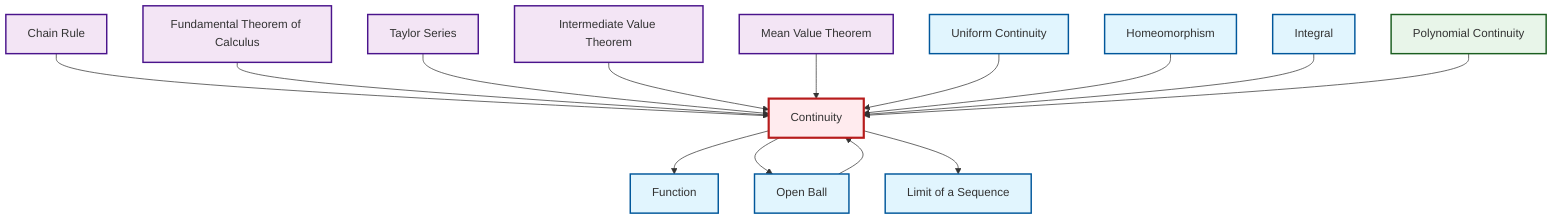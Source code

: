 graph TD
    classDef definition fill:#e1f5fe,stroke:#01579b,stroke-width:2px
    classDef theorem fill:#f3e5f5,stroke:#4a148c,stroke-width:2px
    classDef axiom fill:#fff3e0,stroke:#e65100,stroke-width:2px
    classDef example fill:#e8f5e9,stroke:#1b5e20,stroke-width:2px
    classDef current fill:#ffebee,stroke:#b71c1c,stroke-width:3px
    thm-taylor-series["Taylor Series"]:::theorem
    def-uniform-continuity["Uniform Continuity"]:::definition
    def-continuity["Continuity"]:::definition
    def-limit["Limit of a Sequence"]:::definition
    ex-polynomial-continuity["Polynomial Continuity"]:::example
    def-function["Function"]:::definition
    def-open-ball["Open Ball"]:::definition
    thm-fundamental-calculus["Fundamental Theorem of Calculus"]:::theorem
    thm-mean-value["Mean Value Theorem"]:::theorem
    def-integral["Integral"]:::definition
    thm-chain-rule["Chain Rule"]:::theorem
    thm-intermediate-value["Intermediate Value Theorem"]:::theorem
    def-homeomorphism["Homeomorphism"]:::definition
    thm-chain-rule --> def-continuity
    def-continuity --> def-function
    def-continuity --> def-open-ball
    thm-fundamental-calculus --> def-continuity
    thm-taylor-series --> def-continuity
    thm-intermediate-value --> def-continuity
    thm-mean-value --> def-continuity
    def-uniform-continuity --> def-continuity
    def-continuity --> def-limit
    def-homeomorphism --> def-continuity
    def-integral --> def-continuity
    ex-polynomial-continuity --> def-continuity
    def-open-ball --> def-continuity
    class def-continuity current